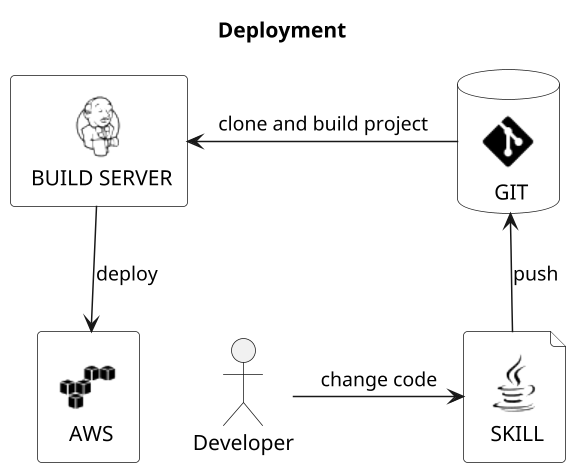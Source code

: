 @startuml
skinparam defaultTextAlignment center
!include <tupadr3/common>
!include <tupadr3/devicons/linux>
!include <tupadr3/devicons/git>
!include <tupadr3/devicons/java>
!include <tupadr3/devicons/jenkins>
!include <tupadr3/devicons/aws>

scale 1.5

title Deployment

DEV_GIT(git, GIT, database) #WHITE
DEV_JAVA(skill, SKILL, file) #WHITE
DEV_JENKINS(buildServer, BUILD SERVER) #WHITE
DEV_AWS(aws, AWS, rectangle) #WHITE

actor Developer as developer

developer -> skill: change code
skill -up-> git: push
buildServer <- git: clone and build project
buildServer -down-> aws: deploy

@enduml